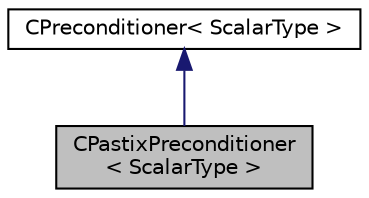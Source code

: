 digraph "CPastixPreconditioner&lt; ScalarType &gt;"
{
 // LATEX_PDF_SIZE
  edge [fontname="Helvetica",fontsize="10",labelfontname="Helvetica",labelfontsize="10"];
  node [fontname="Helvetica",fontsize="10",shape=record];
  Node1 [label="CPastixPreconditioner\l\< ScalarType \>",height=0.2,width=0.4,color="black", fillcolor="grey75", style="filled", fontcolor="black",tooltip="Specialization of preconditioner that uses PaStiX to factorize a CSysMatrix."];
  Node2 -> Node1 [dir="back",color="midnightblue",fontsize="10",style="solid",fontname="Helvetica"];
  Node2 [label="CPreconditioner\< ScalarType \>",height=0.2,width=0.4,color="black", fillcolor="white", style="filled",URL="$classCPreconditioner.html",tooltip="Abstract base class for defining a preconditioning operation."];
}
